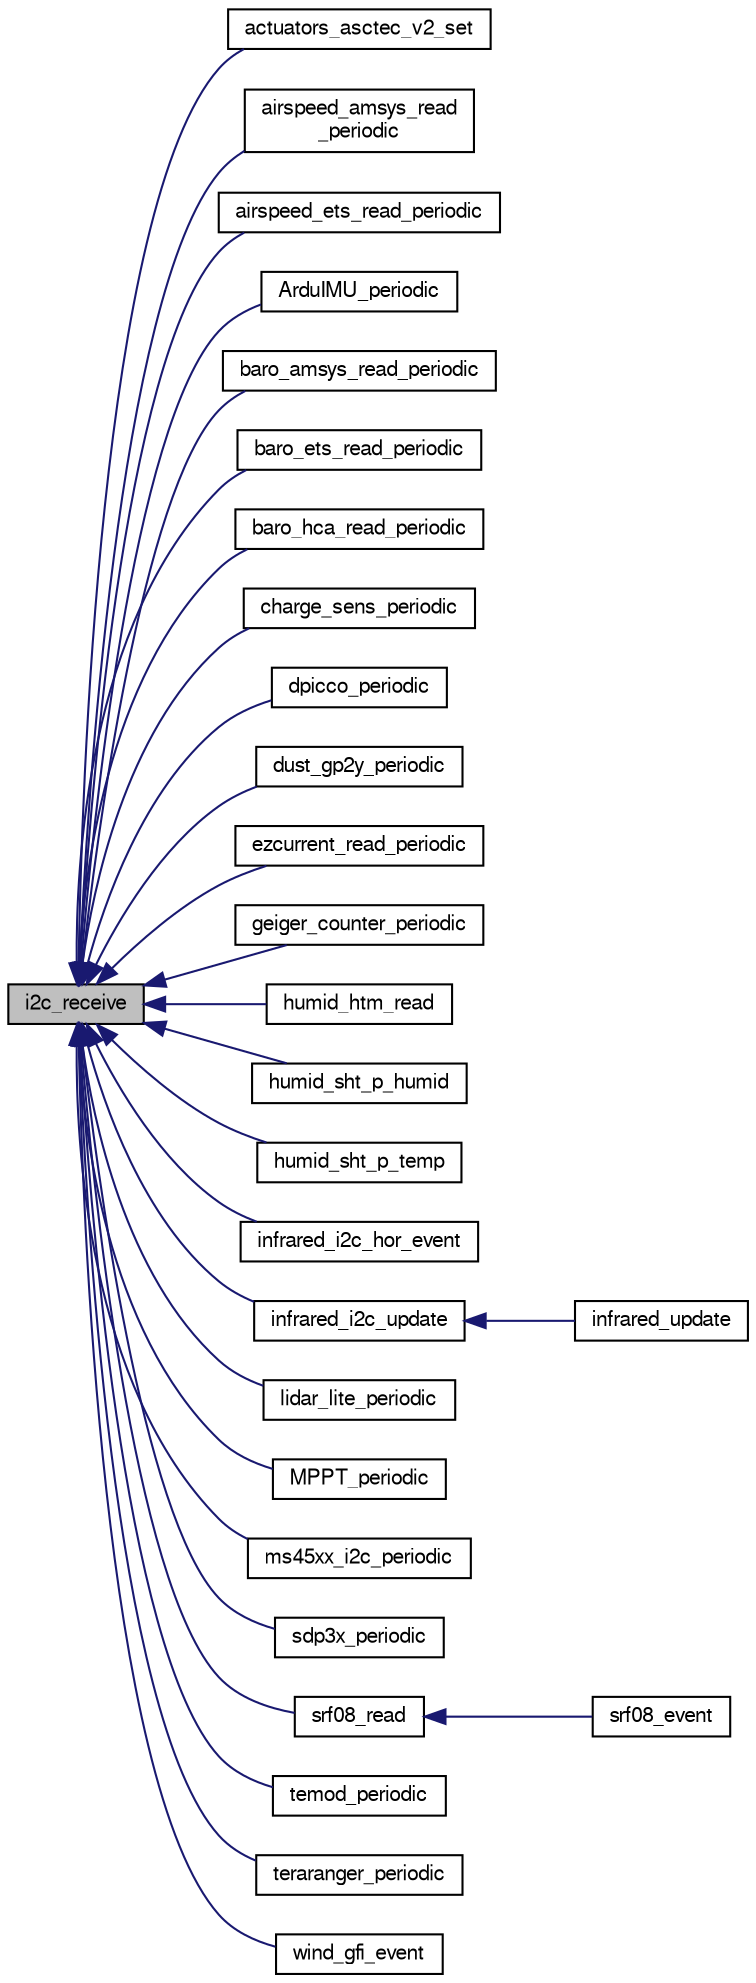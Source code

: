 digraph "i2c_receive"
{
  edge [fontname="FreeSans",fontsize="10",labelfontname="FreeSans",labelfontsize="10"];
  node [fontname="FreeSans",fontsize="10",shape=record];
  rankdir="LR";
  Node1 [label="i2c_receive",height=0.2,width=0.4,color="black", fillcolor="grey75", style="filled", fontcolor="black"];
  Node1 -> Node2 [dir="back",color="midnightblue",fontsize="10",style="solid",fontname="FreeSans"];
  Node2 [label="actuators_asctec_v2_set",height=0.2,width=0.4,color="black", fillcolor="white", style="filled",URL="$actuators__asctec__v2__new_8c.html#a18a8926daf19ec365257e7ad661540a0"];
  Node1 -> Node3 [dir="back",color="midnightblue",fontsize="10",style="solid",fontname="FreeSans"];
  Node3 [label="airspeed_amsys_read\l_periodic",height=0.2,width=0.4,color="black", fillcolor="white", style="filled",URL="$airspeed__amsys_8h.html#aca26a3f68b1ae04d73408bcb37d62869"];
  Node1 -> Node4 [dir="back",color="midnightblue",fontsize="10",style="solid",fontname="FreeSans"];
  Node4 [label="airspeed_ets_read_periodic",height=0.2,width=0.4,color="black", fillcolor="white", style="filled",URL="$airspeed__ets_8h.html#abb7d3e50dfe1b063513c305da6d955db"];
  Node1 -> Node5 [dir="back",color="midnightblue",fontsize="10",style="solid",fontname="FreeSans"];
  Node5 [label="ArduIMU_periodic",height=0.2,width=0.4,color="black", fillcolor="white", style="filled",URL="$modules_2ins_2ins__arduimu_8c.html#a9084095772fef629b46485b78cb1fd7a"];
  Node1 -> Node6 [dir="back",color="midnightblue",fontsize="10",style="solid",fontname="FreeSans"];
  Node6 [label="baro_amsys_read_periodic",height=0.2,width=0.4,color="black", fillcolor="white", style="filled",URL="$baro__amsys_8h.html#a5903f1c962f61487d09dff8ffd52473c"];
  Node1 -> Node7 [dir="back",color="midnightblue",fontsize="10",style="solid",fontname="FreeSans"];
  Node7 [label="baro_ets_read_periodic",height=0.2,width=0.4,color="black", fillcolor="white", style="filled",URL="$baro__ets_8h.html#a068f56980bf36411a20c15b9d4b4811f"];
  Node1 -> Node8 [dir="back",color="midnightblue",fontsize="10",style="solid",fontname="FreeSans"];
  Node8 [label="baro_hca_read_periodic",height=0.2,width=0.4,color="black", fillcolor="white", style="filled",URL="$baro__hca_8h.html#ae35411dc645f61293234b6611acf2b0e"];
  Node1 -> Node9 [dir="back",color="midnightblue",fontsize="10",style="solid",fontname="FreeSans"];
  Node9 [label="charge_sens_periodic",height=0.2,width=0.4,color="black", fillcolor="white", style="filled",URL="$charge__sens_8h.html#a72c38fcb962cb210bf54a76341b58c0d"];
  Node1 -> Node10 [dir="back",color="midnightblue",fontsize="10",style="solid",fontname="FreeSans"];
  Node10 [label="dpicco_periodic",height=0.2,width=0.4,color="black", fillcolor="white", style="filled",URL="$humid__dpicco_8h.html#ac6926cbcd5906d08ed738bdf698bfb01"];
  Node1 -> Node11 [dir="back",color="midnightblue",fontsize="10",style="solid",fontname="FreeSans"];
  Node11 [label="dust_gp2y_periodic",height=0.2,width=0.4,color="black", fillcolor="white", style="filled",URL="$dust__gp2y_8h.html#a7ba1d364e765abcc7fe0ff35f4364f17"];
  Node1 -> Node12 [dir="back",color="midnightblue",fontsize="10",style="solid",fontname="FreeSans"];
  Node12 [label="ezcurrent_read_periodic",height=0.2,width=0.4,color="black", fillcolor="white", style="filled",URL="$ezcurrent_8h.html#a882435b923f29a6c1551dfc546124ea2"];
  Node1 -> Node13 [dir="back",color="midnightblue",fontsize="10",style="solid",fontname="FreeSans"];
  Node13 [label="geiger_counter_periodic",height=0.2,width=0.4,color="black", fillcolor="white", style="filled",URL="$geiger__counter_8h.html#a04dc0541640cf73d18fef78c549c1387"];
  Node1 -> Node14 [dir="back",color="midnightblue",fontsize="10",style="solid",fontname="FreeSans"];
  Node14 [label="humid_htm_read",height=0.2,width=0.4,color="black", fillcolor="white", style="filled",URL="$humid__htm__b71_8h.html#adc8b5696cc69625e28589f815279d51f"];
  Node1 -> Node15 [dir="back",color="midnightblue",fontsize="10",style="solid",fontname="FreeSans"];
  Node15 [label="humid_sht_p_humid",height=0.2,width=0.4,color="black", fillcolor="white", style="filled",URL="$humid__sht__i2c_8h.html#a69b6ec0fe918280602fd52013d39e212"];
  Node1 -> Node16 [dir="back",color="midnightblue",fontsize="10",style="solid",fontname="FreeSans"];
  Node16 [label="humid_sht_p_temp",height=0.2,width=0.4,color="black", fillcolor="white", style="filled",URL="$humid__sht__i2c_8h.html#a3c574dcb10c81020630db2286edbeaad"];
  Node1 -> Node17 [dir="back",color="midnightblue",fontsize="10",style="solid",fontname="FreeSans"];
  Node17 [label="infrared_i2c_hor_event",height=0.2,width=0.4,color="black", fillcolor="white", style="filled",URL="$subsystems_2sensors_2infrared__i2c_8h.html#ad7dde081ca03601c0fb01ee054af974b"];
  Node1 -> Node18 [dir="back",color="midnightblue",fontsize="10",style="solid",fontname="FreeSans"];
  Node18 [label="infrared_i2c_update",height=0.2,width=0.4,color="black", fillcolor="white", style="filled",URL="$subsystems_2sensors_2infrared__i2c_8h.html#a4fb504c5045b1aad5e46423d467cb5d8"];
  Node18 -> Node19 [dir="back",color="midnightblue",fontsize="10",style="solid",fontname="FreeSans"];
  Node19 [label="infrared_update",height=0.2,width=0.4,color="black", fillcolor="white", style="filled",URL="$infrared__i2c_8c.html#a5963ae7bc82246ddba3a441e738db4df"];
  Node1 -> Node20 [dir="back",color="midnightblue",fontsize="10",style="solid",fontname="FreeSans"];
  Node20 [label="lidar_lite_periodic",height=0.2,width=0.4,color="black", fillcolor="white", style="filled",URL="$lidar__lite_8h.html#ad9de6c26f7a464d53a4aa70c65c944e6",tooltip="Poll lidar for data for altitude hold 50Hz-100Hz should be enough, in theory can go faster (see the d..."];
  Node1 -> Node21 [dir="back",color="midnightblue",fontsize="10",style="solid",fontname="FreeSans"];
  Node21 [label="MPPT_periodic",height=0.2,width=0.4,color="black", fillcolor="white", style="filled",URL="$MPPT_8h.html#a83382406fe8c87d91b746b22318ec7c9"];
  Node1 -> Node22 [dir="back",color="midnightblue",fontsize="10",style="solid",fontname="FreeSans"];
  Node22 [label="ms45xx_i2c_periodic",height=0.2,width=0.4,color="black", fillcolor="white", style="filled",URL="$airspeed__ms45xx__i2c_8h.html#a32f8ba9f6cf28676fc2b3135a477b543"];
  Node1 -> Node23 [dir="back",color="midnightblue",fontsize="10",style="solid",fontname="FreeSans"];
  Node23 [label="sdp3x_periodic",height=0.2,width=0.4,color="black", fillcolor="white", style="filled",URL="$airspeed__sdp3x_8h.html#ab536cd2fdc81b7ade353da1b99f2ff6c"];
  Node1 -> Node24 [dir="back",color="midnightblue",fontsize="10",style="solid",fontname="FreeSans"];
  Node24 [label="srf08_read",height=0.2,width=0.4,color="black", fillcolor="white", style="filled",URL="$alt__srf08_8h.html#aff7bb98cb47578750ee4fe2d3a75d53f",tooltip="Read values on the bus. "];
  Node24 -> Node25 [dir="back",color="midnightblue",fontsize="10",style="solid",fontname="FreeSans"];
  Node25 [label="srf08_event",height=0.2,width=0.4,color="black", fillcolor="white", style="filled",URL="$alt__srf08_8h.html#a36297d9e254256754d5217ebc596c840"];
  Node1 -> Node26 [dir="back",color="midnightblue",fontsize="10",style="solid",fontname="FreeSans"];
  Node26 [label="temod_periodic",height=0.2,width=0.4,color="black", fillcolor="white", style="filled",URL="$temp__temod_8h.html#acaab54d6e397dba4b085c68b909c6c11"];
  Node1 -> Node27 [dir="back",color="midnightblue",fontsize="10",style="solid",fontname="FreeSans"];
  Node27 [label="teraranger_periodic",height=0.2,width=0.4,color="black", fillcolor="white", style="filled",URL="$teraranger__one_8h.html#a919628ae3fa5e3c4566b9685a8eb727c"];
  Node1 -> Node28 [dir="back",color="midnightblue",fontsize="10",style="solid",fontname="FreeSans"];
  Node28 [label="wind_gfi_event",height=0.2,width=0.4,color="black", fillcolor="white", style="filled",URL="$wind__gfi_8h.html#a14f55e8dba7acc117480142381ac2b14"];
}
